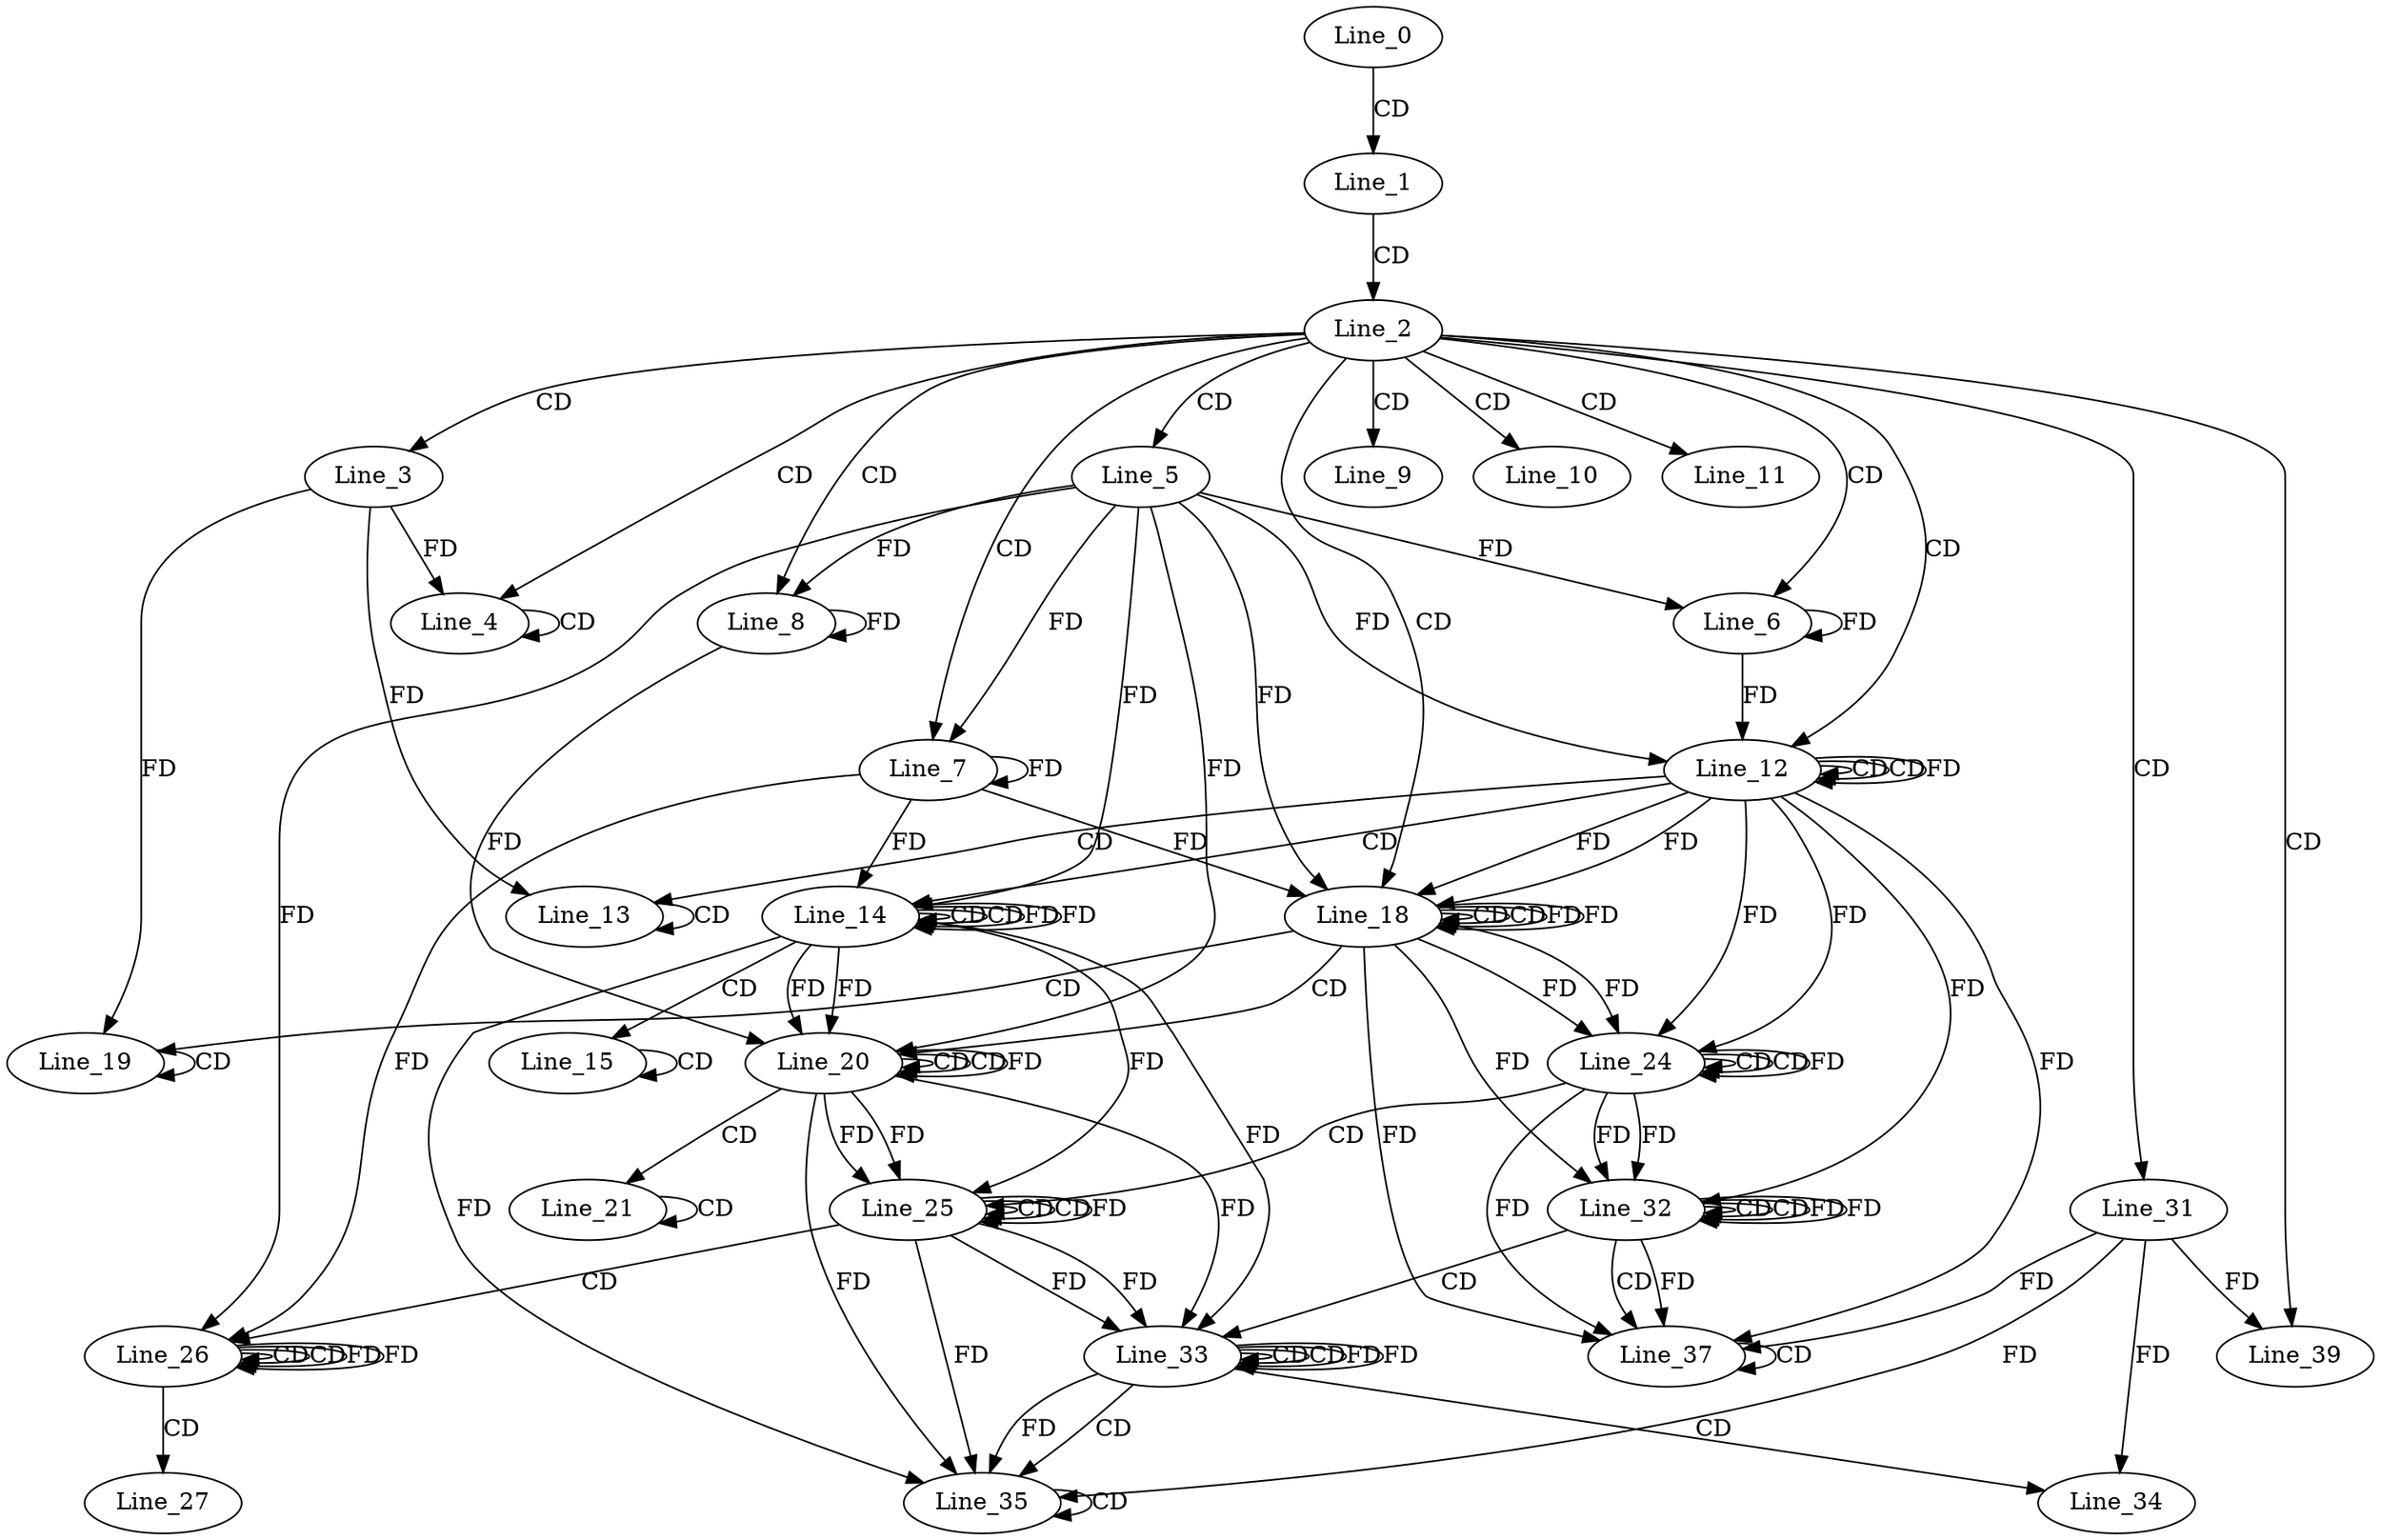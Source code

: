 digraph G {
  Line_0;
  Line_1;
  Line_2;
  Line_3;
  Line_4;
  Line_4;
  Line_4;
  Line_5;
  Line_6;
  Line_6;
  Line_7;
  Line_7;
  Line_8;
  Line_8;
  Line_9;
  Line_10;
  Line_11;
  Line_12;
  Line_12;
  Line_12;
  Line_13;
  Line_13;
  Line_13;
  Line_14;
  Line_14;
  Line_14;
  Line_15;
  Line_15;
  Line_18;
  Line_18;
  Line_18;
  Line_19;
  Line_19;
  Line_19;
  Line_20;
  Line_20;
  Line_20;
  Line_21;
  Line_21;
  Line_24;
  Line_24;
  Line_24;
  Line_25;
  Line_25;
  Line_25;
  Line_26;
  Line_26;
  Line_26;
  Line_27;
  Line_31;
  Line_32;
  Line_32;
  Line_32;
  Line_33;
  Line_33;
  Line_33;
  Line_34;
  Line_35;
  Line_35;
  Line_37;
  Line_37;
  Line_39;
  Line_0 -> Line_1 [ label="CD" ];
  Line_1 -> Line_2 [ label="CD" ];
  Line_2 -> Line_3 [ label="CD" ];
  Line_2 -> Line_4 [ label="CD" ];
  Line_4 -> Line_4 [ label="CD" ];
  Line_3 -> Line_4 [ label="FD" ];
  Line_2 -> Line_5 [ label="CD" ];
  Line_2 -> Line_6 [ label="CD" ];
  Line_5 -> Line_6 [ label="FD" ];
  Line_6 -> Line_6 [ label="FD" ];
  Line_2 -> Line_7 [ label="CD" ];
  Line_5 -> Line_7 [ label="FD" ];
  Line_7 -> Line_7 [ label="FD" ];
  Line_2 -> Line_8 [ label="CD" ];
  Line_5 -> Line_8 [ label="FD" ];
  Line_8 -> Line_8 [ label="FD" ];
  Line_2 -> Line_9 [ label="CD" ];
  Line_2 -> Line_10 [ label="CD" ];
  Line_2 -> Line_11 [ label="CD" ];
  Line_2 -> Line_12 [ label="CD" ];
  Line_12 -> Line_12 [ label="CD" ];
  Line_5 -> Line_12 [ label="FD" ];
  Line_6 -> Line_12 [ label="FD" ];
  Line_12 -> Line_12 [ label="CD" ];
  Line_12 -> Line_12 [ label="FD" ];
  Line_12 -> Line_13 [ label="CD" ];
  Line_13 -> Line_13 [ label="CD" ];
  Line_3 -> Line_13 [ label="FD" ];
  Line_12 -> Line_14 [ label="CD" ];
  Line_14 -> Line_14 [ label="CD" ];
  Line_5 -> Line_14 [ label="FD" ];
  Line_7 -> Line_14 [ label="FD" ];
  Line_14 -> Line_14 [ label="CD" ];
  Line_14 -> Line_14 [ label="FD" ];
  Line_14 -> Line_15 [ label="CD" ];
  Line_15 -> Line_15 [ label="CD" ];
  Line_2 -> Line_18 [ label="CD" ];
  Line_18 -> Line_18 [ label="CD" ];
  Line_12 -> Line_18 [ label="FD" ];
  Line_5 -> Line_18 [ label="FD" ];
  Line_7 -> Line_18 [ label="FD" ];
  Line_18 -> Line_18 [ label="CD" ];
  Line_18 -> Line_18 [ label="FD" ];
  Line_12 -> Line_18 [ label="FD" ];
  Line_18 -> Line_19 [ label="CD" ];
  Line_19 -> Line_19 [ label="CD" ];
  Line_3 -> Line_19 [ label="FD" ];
  Line_18 -> Line_20 [ label="CD" ];
  Line_20 -> Line_20 [ label="CD" ];
  Line_14 -> Line_20 [ label="FD" ];
  Line_5 -> Line_20 [ label="FD" ];
  Line_8 -> Line_20 [ label="FD" ];
  Line_20 -> Line_20 [ label="CD" ];
  Line_20 -> Line_20 [ label="FD" ];
  Line_14 -> Line_20 [ label="FD" ];
  Line_20 -> Line_21 [ label="CD" ];
  Line_21 -> Line_21 [ label="CD" ];
  Line_24 -> Line_24 [ label="CD" ];
  Line_18 -> Line_24 [ label="FD" ];
  Line_12 -> Line_24 [ label="FD" ];
  Line_24 -> Line_24 [ label="CD" ];
  Line_24 -> Line_24 [ label="FD" ];
  Line_18 -> Line_24 [ label="FD" ];
  Line_12 -> Line_24 [ label="FD" ];
  Line_24 -> Line_25 [ label="CD" ];
  Line_25 -> Line_25 [ label="CD" ];
  Line_20 -> Line_25 [ label="FD" ];
  Line_25 -> Line_25 [ label="CD" ];
  Line_25 -> Line_25 [ label="FD" ];
  Line_20 -> Line_25 [ label="FD" ];
  Line_14 -> Line_25 [ label="FD" ];
  Line_25 -> Line_26 [ label="CD" ];
  Line_26 -> Line_26 [ label="CD" ];
  Line_5 -> Line_26 [ label="FD" ];
  Line_7 -> Line_26 [ label="FD" ];
  Line_26 -> Line_26 [ label="CD" ];
  Line_26 -> Line_26 [ label="FD" ];
  Line_26 -> Line_27 [ label="CD" ];
  Line_2 -> Line_31 [ label="CD" ];
  Line_32 -> Line_32 [ label="CD" ];
  Line_24 -> Line_32 [ label="FD" ];
  Line_32 -> Line_32 [ label="CD" ];
  Line_32 -> Line_32 [ label="FD" ];
  Line_24 -> Line_32 [ label="FD" ];
  Line_18 -> Line_32 [ label="FD" ];
  Line_12 -> Line_32 [ label="FD" ];
  Line_32 -> Line_33 [ label="CD" ];
  Line_33 -> Line_33 [ label="CD" ];
  Line_25 -> Line_33 [ label="FD" ];
  Line_33 -> Line_33 [ label="CD" ];
  Line_33 -> Line_33 [ label="FD" ];
  Line_25 -> Line_33 [ label="FD" ];
  Line_20 -> Line_33 [ label="FD" ];
  Line_14 -> Line_33 [ label="FD" ];
  Line_33 -> Line_34 [ label="CD" ];
  Line_31 -> Line_34 [ label="FD" ];
  Line_33 -> Line_35 [ label="CD" ];
  Line_33 -> Line_35 [ label="FD" ];
  Line_25 -> Line_35 [ label="FD" ];
  Line_20 -> Line_35 [ label="FD" ];
  Line_14 -> Line_35 [ label="FD" ];
  Line_35 -> Line_35 [ label="CD" ];
  Line_31 -> Line_35 [ label="FD" ];
  Line_32 -> Line_37 [ label="CD" ];
  Line_32 -> Line_37 [ label="FD" ];
  Line_24 -> Line_37 [ label="FD" ];
  Line_18 -> Line_37 [ label="FD" ];
  Line_12 -> Line_37 [ label="FD" ];
  Line_37 -> Line_37 [ label="CD" ];
  Line_31 -> Line_37 [ label="FD" ];
  Line_2 -> Line_39 [ label="CD" ];
  Line_31 -> Line_39 [ label="FD" ];
  Line_14 -> Line_14 [ label="FD" ];
  Line_18 -> Line_18 [ label="FD" ];
  Line_26 -> Line_26 [ label="FD" ];
  Line_32 -> Line_32 [ label="FD" ];
  Line_33 -> Line_33 [ label="FD" ];
}
